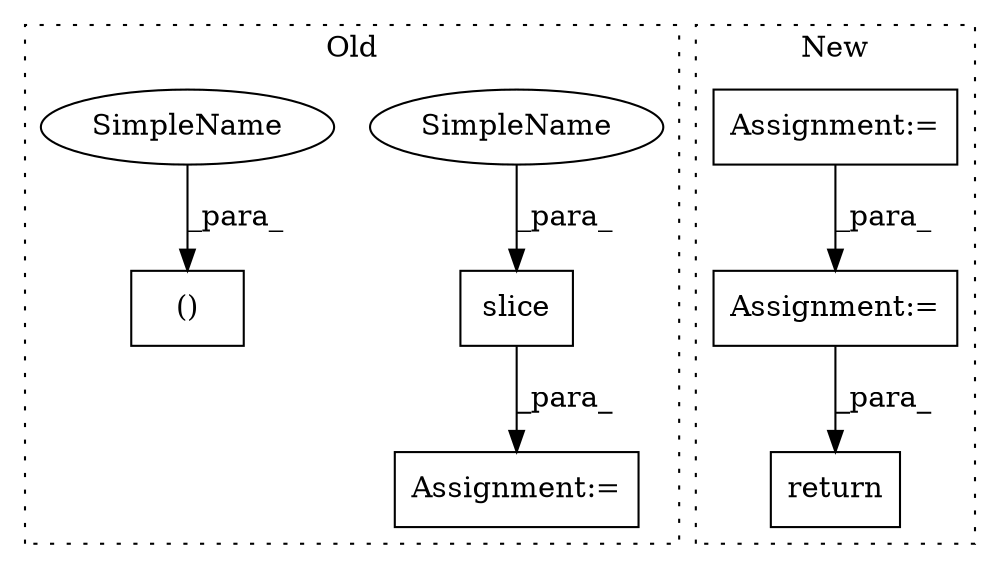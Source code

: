 digraph G {
subgraph cluster0 {
1 [label="slice" a="32" s="859,871" l="6,1" shape="box"];
3 [label="Assignment:=" a="7" s="852" l="2" shape="box"];
6 [label="()" a="106" s="837" l="15" shape="box"];
7 [label="SimpleName" a="42" s="865" l="1" shape="ellipse"];
8 [label="SimpleName" a="42" s="837" l="1" shape="ellipse"];
label = "Old";
style="dotted";
}
subgraph cluster1 {
2 [label="return" a="41" s="2764" l="7" shape="box"];
4 [label="Assignment:=" a="7" s="2627" l="1" shape="box"];
5 [label="Assignment:=" a="7" s="2725" l="28" shape="box"];
label = "New";
style="dotted";
}
1 -> 3 [label="_para_"];
4 -> 2 [label="_para_"];
5 -> 4 [label="_para_"];
7 -> 1 [label="_para_"];
8 -> 6 [label="_para_"];
}